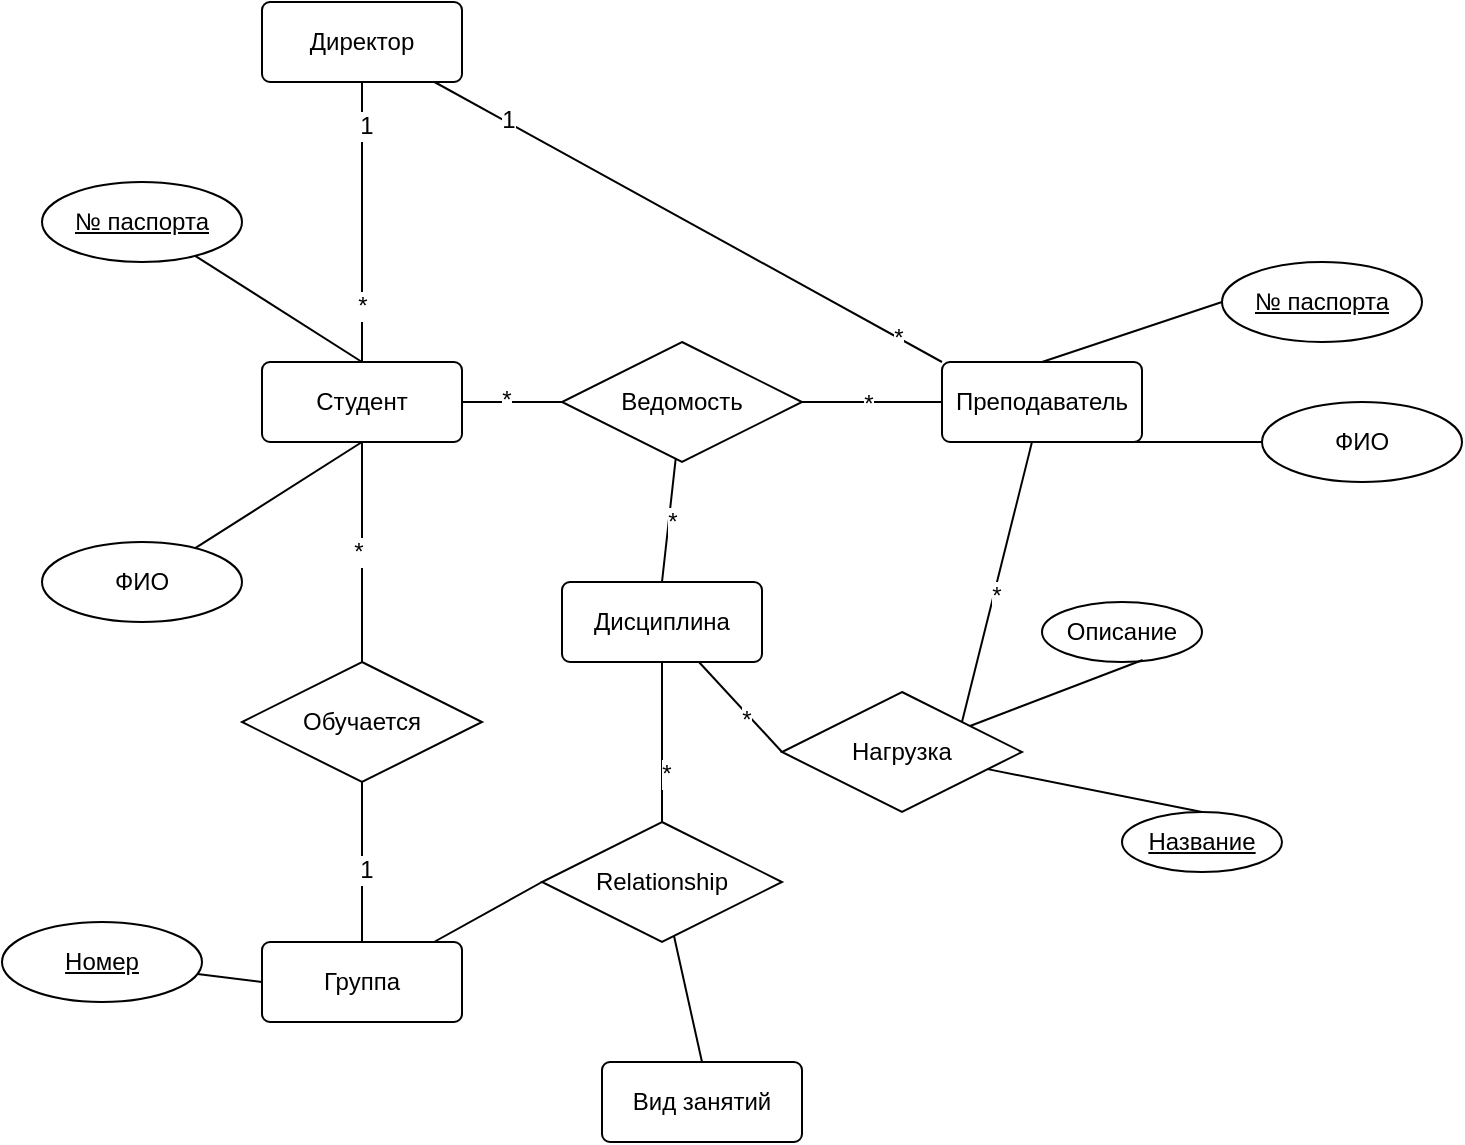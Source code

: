 <mxfile version="24.7.10">
  <diagram id="C5RBs43oDa-KdzZeNtuy" name="Page-1">
    <mxGraphModel dx="1434" dy="832" grid="1" gridSize="10" guides="1" tooltips="1" connect="1" arrows="1" fold="1" page="1" pageScale="1" pageWidth="827" pageHeight="1169" math="0" shadow="0">
      <root>
        <mxCell id="WIyWlLk6GJQsqaUBKTNV-0" />
        <mxCell id="WIyWlLk6GJQsqaUBKTNV-1" parent="WIyWlLk6GJQsqaUBKTNV-0" />
        <mxCell id="JGFkspNeQIwTBh9ZWC1s-14" style="edgeStyle=none;shape=connector;curved=1;rounded=0;orthogonalLoop=1;jettySize=auto;html=1;entryX=0.5;entryY=1;entryDx=0;entryDy=0;strokeColor=default;align=center;verticalAlign=middle;fontFamily=Helvetica;fontSize=12;fontColor=default;labelBackgroundColor=default;startSize=8;endArrow=none;endFill=0;endSize=8;" edge="1" parent="WIyWlLk6GJQsqaUBKTNV-1" source="JGFkspNeQIwTBh9ZWC1s-7" target="JGFkspNeQIwTBh9ZWC1s-10">
          <mxGeometry relative="1" as="geometry" />
        </mxCell>
        <mxCell id="JGFkspNeQIwTBh9ZWC1s-7" value="ФИО" style="ellipse;whiteSpace=wrap;html=1;align=center;fontFamily=Helvetica;fontSize=12;fontColor=default;labelBackgroundColor=default;" vertex="1" parent="WIyWlLk6GJQsqaUBKTNV-1">
          <mxGeometry x="20" y="330" width="100" height="40" as="geometry" />
        </mxCell>
        <mxCell id="JGFkspNeQIwTBh9ZWC1s-8" value="№ паспорта" style="ellipse;whiteSpace=wrap;html=1;align=center;fontStyle=4;fontFamily=Helvetica;fontSize=12;fontColor=default;labelBackgroundColor=default;" vertex="1" parent="WIyWlLk6GJQsqaUBKTNV-1">
          <mxGeometry x="20" y="150" width="100" height="40" as="geometry" />
        </mxCell>
        <mxCell id="JGFkspNeQIwTBh9ZWC1s-33" style="edgeStyle=none;shape=connector;curved=1;rounded=0;orthogonalLoop=1;jettySize=auto;html=1;entryX=0;entryY=0.5;entryDx=0;entryDy=0;strokeColor=default;align=center;verticalAlign=middle;fontFamily=Helvetica;fontSize=12;fontColor=default;labelBackgroundColor=default;startSize=8;endArrow=none;endFill=0;endSize=8;" edge="1" parent="WIyWlLk6GJQsqaUBKTNV-1" source="JGFkspNeQIwTBh9ZWC1s-9" target="JGFkspNeQIwTBh9ZWC1s-11">
          <mxGeometry relative="1" as="geometry" />
        </mxCell>
        <mxCell id="JGFkspNeQIwTBh9ZWC1s-34" value="*" style="edgeLabel;html=1;align=center;verticalAlign=middle;resizable=0;points=[];fontSize=12;fontFamily=Helvetica;fontColor=default;labelBackgroundColor=default;" vertex="1" connectable="0" parent="JGFkspNeQIwTBh9ZWC1s-33">
          <mxGeometry x="-0.078" y="-1" relative="1" as="geometry">
            <mxPoint as="offset" />
          </mxGeometry>
        </mxCell>
        <mxCell id="JGFkspNeQIwTBh9ZWC1s-43" style="edgeStyle=none;shape=connector;curved=1;rounded=0;orthogonalLoop=1;jettySize=auto;html=1;entryX=0.5;entryY=0;entryDx=0;entryDy=0;strokeColor=default;align=center;verticalAlign=middle;fontFamily=Helvetica;fontSize=12;fontColor=default;labelBackgroundColor=default;startSize=8;endArrow=none;endFill=0;endSize=8;" edge="1" parent="WIyWlLk6GJQsqaUBKTNV-1" source="JGFkspNeQIwTBh9ZWC1s-9" target="JGFkspNeQIwTBh9ZWC1s-36">
          <mxGeometry relative="1" as="geometry" />
        </mxCell>
        <mxCell id="JGFkspNeQIwTBh9ZWC1s-49" value="*" style="edgeLabel;html=1;align=center;verticalAlign=middle;resizable=0;points=[];fontSize=12;fontFamily=Helvetica;fontColor=default;labelBackgroundColor=default;" vertex="1" connectable="0" parent="JGFkspNeQIwTBh9ZWC1s-43">
          <mxGeometry x="0.014" y="1" relative="1" as="geometry">
            <mxPoint as="offset" />
          </mxGeometry>
        </mxCell>
        <mxCell id="JGFkspNeQIwTBh9ZWC1s-9" value="Ведомость" style="shape=rhombus;perimeter=rhombusPerimeter;whiteSpace=wrap;html=1;align=center;fontFamily=Helvetica;fontSize=12;fontColor=default;labelBackgroundColor=default;" vertex="1" parent="WIyWlLk6GJQsqaUBKTNV-1">
          <mxGeometry x="280" y="230" width="120" height="60" as="geometry" />
        </mxCell>
        <mxCell id="JGFkspNeQIwTBh9ZWC1s-20" style="edgeStyle=none;shape=connector;curved=1;rounded=0;orthogonalLoop=1;jettySize=auto;html=1;entryX=0.5;entryY=0;entryDx=0;entryDy=0;strokeColor=default;align=center;verticalAlign=middle;fontFamily=Helvetica;fontSize=12;fontColor=default;labelBackgroundColor=default;startSize=8;endArrow=none;endFill=0;endSize=8;" edge="1" parent="WIyWlLk6GJQsqaUBKTNV-1" source="JGFkspNeQIwTBh9ZWC1s-10" target="JGFkspNeQIwTBh9ZWC1s-19">
          <mxGeometry relative="1" as="geometry" />
        </mxCell>
        <mxCell id="JGFkspNeQIwTBh9ZWC1s-29" value="&lt;div&gt;*&lt;/div&gt;" style="edgeLabel;html=1;align=center;verticalAlign=middle;resizable=0;points=[];fontSize=12;fontFamily=Helvetica;fontColor=default;labelBackgroundColor=default;" vertex="1" connectable="0" parent="JGFkspNeQIwTBh9ZWC1s-20">
          <mxGeometry x="-0.006" y="-2" relative="1" as="geometry">
            <mxPoint as="offset" />
          </mxGeometry>
        </mxCell>
        <mxCell id="JGFkspNeQIwTBh9ZWC1s-30" style="edgeStyle=none;shape=connector;curved=1;rounded=0;orthogonalLoop=1;jettySize=auto;html=1;entryX=0;entryY=0.5;entryDx=0;entryDy=0;strokeColor=default;align=center;verticalAlign=middle;fontFamily=Helvetica;fontSize=12;fontColor=default;labelBackgroundColor=default;startSize=8;endArrow=none;endFill=0;endSize=8;" edge="1" parent="WIyWlLk6GJQsqaUBKTNV-1" source="JGFkspNeQIwTBh9ZWC1s-10" target="JGFkspNeQIwTBh9ZWC1s-9">
          <mxGeometry relative="1" as="geometry" />
        </mxCell>
        <mxCell id="JGFkspNeQIwTBh9ZWC1s-31" value="*" style="edgeLabel;html=1;align=center;verticalAlign=middle;resizable=0;points=[];fontSize=12;fontFamily=Helvetica;fontColor=default;labelBackgroundColor=default;" vertex="1" connectable="0" parent="JGFkspNeQIwTBh9ZWC1s-30">
          <mxGeometry x="-0.122" y="1" relative="1" as="geometry">
            <mxPoint as="offset" />
          </mxGeometry>
        </mxCell>
        <mxCell id="JGFkspNeQIwTBh9ZWC1s-10" value="Студент" style="rounded=1;arcSize=10;whiteSpace=wrap;html=1;align=center;fontFamily=Helvetica;fontSize=12;fontColor=default;labelBackgroundColor=default;" vertex="1" parent="WIyWlLk6GJQsqaUBKTNV-1">
          <mxGeometry x="130" y="240" width="100" height="40" as="geometry" />
        </mxCell>
        <mxCell id="JGFkspNeQIwTBh9ZWC1s-45" style="edgeStyle=none;shape=connector;curved=1;rounded=0;orthogonalLoop=1;jettySize=auto;html=1;entryX=1;entryY=0;entryDx=0;entryDy=0;strokeColor=default;align=center;verticalAlign=middle;fontFamily=Helvetica;fontSize=12;fontColor=default;labelBackgroundColor=default;startSize=8;endArrow=none;endFill=0;endSize=8;" edge="1" parent="WIyWlLk6GJQsqaUBKTNV-1" source="JGFkspNeQIwTBh9ZWC1s-11" target="JGFkspNeQIwTBh9ZWC1s-44">
          <mxGeometry relative="1" as="geometry" />
        </mxCell>
        <mxCell id="JGFkspNeQIwTBh9ZWC1s-47" value="*" style="edgeLabel;html=1;align=center;verticalAlign=middle;resizable=0;points=[];fontSize=12;fontFamily=Helvetica;fontColor=default;labelBackgroundColor=default;" vertex="1" connectable="0" parent="JGFkspNeQIwTBh9ZWC1s-45">
          <mxGeometry x="0.095" y="1" relative="1" as="geometry">
            <mxPoint as="offset" />
          </mxGeometry>
        </mxCell>
        <mxCell id="JGFkspNeQIwTBh9ZWC1s-11" value="Преподаватель" style="rounded=1;arcSize=10;whiteSpace=wrap;html=1;align=center;fontFamily=Helvetica;fontSize=12;fontColor=default;labelBackgroundColor=default;" vertex="1" parent="WIyWlLk6GJQsqaUBKTNV-1">
          <mxGeometry x="470" y="240" width="100" height="40" as="geometry" />
        </mxCell>
        <mxCell id="JGFkspNeQIwTBh9ZWC1s-15" style="edgeStyle=none;shape=connector;curved=1;rounded=0;orthogonalLoop=1;jettySize=auto;html=1;entryX=0.5;entryY=0;entryDx=0;entryDy=0;strokeColor=default;align=center;verticalAlign=middle;fontFamily=Helvetica;fontSize=12;fontColor=default;labelBackgroundColor=default;startSize=8;endArrow=none;endFill=0;endSize=8;" edge="1" parent="WIyWlLk6GJQsqaUBKTNV-1" source="JGFkspNeQIwTBh9ZWC1s-8" target="JGFkspNeQIwTBh9ZWC1s-10">
          <mxGeometry relative="1" as="geometry" />
        </mxCell>
        <mxCell id="JGFkspNeQIwTBh9ZWC1s-22" style="edgeStyle=none;shape=connector;curved=1;rounded=0;orthogonalLoop=1;jettySize=auto;html=1;entryX=0.5;entryY=0;entryDx=0;entryDy=0;strokeColor=default;align=center;verticalAlign=middle;fontFamily=Helvetica;fontSize=12;fontColor=default;labelBackgroundColor=default;startSize=8;endArrow=none;endFill=0;endSize=8;" edge="1" parent="WIyWlLk6GJQsqaUBKTNV-1" source="JGFkspNeQIwTBh9ZWC1s-19" target="JGFkspNeQIwTBh9ZWC1s-21">
          <mxGeometry relative="1" as="geometry" />
        </mxCell>
        <mxCell id="JGFkspNeQIwTBh9ZWC1s-35" value="1" style="edgeLabel;html=1;align=center;verticalAlign=middle;resizable=0;points=[];fontSize=12;fontFamily=Helvetica;fontColor=default;labelBackgroundColor=default;" vertex="1" connectable="0" parent="JGFkspNeQIwTBh9ZWC1s-22">
          <mxGeometry x="0.117" y="2" relative="1" as="geometry">
            <mxPoint y="-1" as="offset" />
          </mxGeometry>
        </mxCell>
        <mxCell id="JGFkspNeQIwTBh9ZWC1s-19" value="Обучается" style="shape=rhombus;perimeter=rhombusPerimeter;whiteSpace=wrap;html=1;align=center;fontFamily=Helvetica;fontSize=12;fontColor=default;labelBackgroundColor=default;" vertex="1" parent="WIyWlLk6GJQsqaUBKTNV-1">
          <mxGeometry x="120" y="390" width="120" height="60" as="geometry" />
        </mxCell>
        <mxCell id="JGFkspNeQIwTBh9ZWC1s-69" style="edgeStyle=none;shape=connector;curved=1;rounded=0;orthogonalLoop=1;jettySize=auto;html=1;entryX=0;entryY=0.5;entryDx=0;entryDy=0;strokeColor=default;align=center;verticalAlign=middle;fontFamily=Helvetica;fontSize=12;fontColor=default;labelBackgroundColor=default;startSize=8;endArrow=none;endFill=0;endSize=8;" edge="1" parent="WIyWlLk6GJQsqaUBKTNV-1" source="JGFkspNeQIwTBh9ZWC1s-21" target="JGFkspNeQIwTBh9ZWC1s-50">
          <mxGeometry relative="1" as="geometry" />
        </mxCell>
        <mxCell id="JGFkspNeQIwTBh9ZWC1s-21" value="Группа" style="rounded=1;arcSize=10;whiteSpace=wrap;html=1;align=center;fontFamily=Helvetica;fontSize=12;fontColor=default;labelBackgroundColor=default;" vertex="1" parent="WIyWlLk6GJQsqaUBKTNV-1">
          <mxGeometry x="130" y="530" width="100" height="40" as="geometry" />
        </mxCell>
        <mxCell id="JGFkspNeQIwTBh9ZWC1s-25" style="edgeStyle=none;shape=connector;curved=1;rounded=0;orthogonalLoop=1;jettySize=auto;html=1;entryX=0.5;entryY=0;entryDx=0;entryDy=0;strokeColor=default;align=center;verticalAlign=middle;fontFamily=Helvetica;fontSize=12;fontColor=default;labelBackgroundColor=default;startSize=8;endArrow=none;endFill=0;endSize=8;exitX=0;exitY=0.5;exitDx=0;exitDy=0;" edge="1" parent="WIyWlLk6GJQsqaUBKTNV-1" source="JGFkspNeQIwTBh9ZWC1s-62" target="JGFkspNeQIwTBh9ZWC1s-11">
          <mxGeometry relative="1" as="geometry">
            <mxPoint x="619.313" y="211.625" as="sourcePoint" />
          </mxGeometry>
        </mxCell>
        <mxCell id="JGFkspNeQIwTBh9ZWC1s-26" style="edgeStyle=none;shape=connector;curved=1;rounded=0;orthogonalLoop=1;jettySize=auto;html=1;entryX=0.5;entryY=1;entryDx=0;entryDy=0;strokeColor=default;align=center;verticalAlign=middle;fontFamily=Helvetica;fontSize=12;fontColor=default;labelBackgroundColor=default;startSize=8;endArrow=none;endFill=0;endSize=8;" edge="1" parent="WIyWlLk6GJQsqaUBKTNV-1" source="JGFkspNeQIwTBh9ZWC1s-24" target="JGFkspNeQIwTBh9ZWC1s-11">
          <mxGeometry relative="1" as="geometry" />
        </mxCell>
        <mxCell id="JGFkspNeQIwTBh9ZWC1s-24" value="ФИО" style="ellipse;whiteSpace=wrap;html=1;align=center;fontFamily=Helvetica;fontSize=12;fontColor=default;labelBackgroundColor=default;" vertex="1" parent="WIyWlLk6GJQsqaUBKTNV-1">
          <mxGeometry x="630" y="260" width="100" height="40" as="geometry" />
        </mxCell>
        <mxCell id="JGFkspNeQIwTBh9ZWC1s-46" style="edgeStyle=none;shape=connector;curved=1;rounded=0;orthogonalLoop=1;jettySize=auto;html=1;entryX=0;entryY=0.5;entryDx=0;entryDy=0;strokeColor=default;align=center;verticalAlign=middle;fontFamily=Helvetica;fontSize=12;fontColor=default;labelBackgroundColor=default;startSize=8;endArrow=none;endFill=0;endSize=8;" edge="1" parent="WIyWlLk6GJQsqaUBKTNV-1" source="JGFkspNeQIwTBh9ZWC1s-36" target="JGFkspNeQIwTBh9ZWC1s-44">
          <mxGeometry relative="1" as="geometry" />
        </mxCell>
        <mxCell id="JGFkspNeQIwTBh9ZWC1s-48" value="*" style="edgeLabel;html=1;align=center;verticalAlign=middle;resizable=0;points=[];fontSize=12;fontFamily=Helvetica;fontColor=default;labelBackgroundColor=default;" vertex="1" connectable="0" parent="JGFkspNeQIwTBh9ZWC1s-46">
          <mxGeometry x="0.203" y="-2" relative="1" as="geometry">
            <mxPoint as="offset" />
          </mxGeometry>
        </mxCell>
        <mxCell id="JGFkspNeQIwTBh9ZWC1s-51" style="edgeStyle=none;shape=connector;curved=1;rounded=0;orthogonalLoop=1;jettySize=auto;html=1;entryX=0.5;entryY=0;entryDx=0;entryDy=0;strokeColor=default;align=center;verticalAlign=middle;fontFamily=Helvetica;fontSize=12;fontColor=default;labelBackgroundColor=default;startSize=8;endArrow=none;endFill=0;endSize=8;" edge="1" parent="WIyWlLk6GJQsqaUBKTNV-1" source="JGFkspNeQIwTBh9ZWC1s-36" target="JGFkspNeQIwTBh9ZWC1s-50">
          <mxGeometry relative="1" as="geometry" />
        </mxCell>
        <mxCell id="JGFkspNeQIwTBh9ZWC1s-52" value="*" style="edgeLabel;html=1;align=center;verticalAlign=middle;resizable=0;points=[];fontSize=12;fontFamily=Helvetica;fontColor=default;labelBackgroundColor=default;" vertex="1" connectable="0" parent="JGFkspNeQIwTBh9ZWC1s-51">
          <mxGeometry x="0.417" y="2" relative="1" as="geometry">
            <mxPoint y="-1" as="offset" />
          </mxGeometry>
        </mxCell>
        <mxCell id="JGFkspNeQIwTBh9ZWC1s-36" value="Дисциплина" style="rounded=1;arcSize=10;whiteSpace=wrap;html=1;align=center;fontFamily=Helvetica;fontSize=12;fontColor=default;labelBackgroundColor=default;" vertex="1" parent="WIyWlLk6GJQsqaUBKTNV-1">
          <mxGeometry x="280" y="350" width="100" height="40" as="geometry" />
        </mxCell>
        <mxCell id="JGFkspNeQIwTBh9ZWC1s-40" style="edgeStyle=none;shape=connector;curved=1;rounded=0;orthogonalLoop=1;jettySize=auto;html=1;entryX=0.5;entryY=0;entryDx=0;entryDy=0;strokeColor=default;align=center;verticalAlign=middle;fontFamily=Helvetica;fontSize=12;fontColor=default;labelBackgroundColor=default;startSize=8;endArrow=none;endFill=0;endSize=8;" edge="1" parent="WIyWlLk6GJQsqaUBKTNV-1" source="JGFkspNeQIwTBh9ZWC1s-39" target="JGFkspNeQIwTBh9ZWC1s-10">
          <mxGeometry relative="1" as="geometry" />
        </mxCell>
        <mxCell id="JGFkspNeQIwTBh9ZWC1s-41" value="1" style="edgeLabel;html=1;align=center;verticalAlign=middle;resizable=0;points=[];fontSize=12;fontFamily=Helvetica;fontColor=default;labelBackgroundColor=default;" vertex="1" connectable="0" parent="JGFkspNeQIwTBh9ZWC1s-40">
          <mxGeometry x="-0.695" y="2" relative="1" as="geometry">
            <mxPoint as="offset" />
          </mxGeometry>
        </mxCell>
        <mxCell id="JGFkspNeQIwTBh9ZWC1s-42" value="*" style="edgeLabel;html=1;align=center;verticalAlign=middle;resizable=0;points=[];fontSize=12;fontFamily=Helvetica;fontColor=default;labelBackgroundColor=default;" vertex="1" connectable="0" parent="JGFkspNeQIwTBh9ZWC1s-40">
          <mxGeometry x="0.6" relative="1" as="geometry">
            <mxPoint as="offset" />
          </mxGeometry>
        </mxCell>
        <mxCell id="JGFkspNeQIwTBh9ZWC1s-54" style="edgeStyle=none;shape=connector;curved=1;rounded=0;orthogonalLoop=1;jettySize=auto;html=1;entryX=0;entryY=0;entryDx=0;entryDy=0;strokeColor=default;align=center;verticalAlign=middle;fontFamily=Helvetica;fontSize=12;fontColor=default;labelBackgroundColor=default;startSize=8;endArrow=none;endFill=0;endSize=8;" edge="1" parent="WIyWlLk6GJQsqaUBKTNV-1" source="JGFkspNeQIwTBh9ZWC1s-39" target="JGFkspNeQIwTBh9ZWC1s-11">
          <mxGeometry relative="1" as="geometry" />
        </mxCell>
        <mxCell id="JGFkspNeQIwTBh9ZWC1s-55" value="*" style="edgeLabel;html=1;align=center;verticalAlign=middle;resizable=0;points=[];fontSize=12;fontFamily=Helvetica;fontColor=default;labelBackgroundColor=default;" vertex="1" connectable="0" parent="JGFkspNeQIwTBh9ZWC1s-54">
          <mxGeometry x="0.817" y="1" relative="1" as="geometry">
            <mxPoint y="1" as="offset" />
          </mxGeometry>
        </mxCell>
        <mxCell id="JGFkspNeQIwTBh9ZWC1s-56" value="1" style="edgeLabel;html=1;align=center;verticalAlign=middle;resizable=0;points=[];fontSize=12;fontFamily=Helvetica;fontColor=default;labelBackgroundColor=default;" vertex="1" connectable="0" parent="JGFkspNeQIwTBh9ZWC1s-54">
          <mxGeometry x="-0.72" y="1" relative="1" as="geometry">
            <mxPoint x="1" as="offset" />
          </mxGeometry>
        </mxCell>
        <mxCell id="JGFkspNeQIwTBh9ZWC1s-39" value="Директор" style="rounded=1;arcSize=10;whiteSpace=wrap;html=1;align=center;fontFamily=Helvetica;fontSize=12;fontColor=default;labelBackgroundColor=default;" vertex="1" parent="WIyWlLk6GJQsqaUBKTNV-1">
          <mxGeometry x="130" y="60" width="100" height="40" as="geometry" />
        </mxCell>
        <mxCell id="JGFkspNeQIwTBh9ZWC1s-60" style="edgeStyle=none;shape=connector;curved=1;rounded=0;orthogonalLoop=1;jettySize=auto;html=1;entryX=0.5;entryY=0;entryDx=0;entryDy=0;strokeColor=default;align=center;verticalAlign=middle;fontFamily=Helvetica;fontSize=12;fontColor=default;labelBackgroundColor=default;startSize=8;endArrow=none;endFill=0;endSize=8;" edge="1" parent="WIyWlLk6GJQsqaUBKTNV-1" source="JGFkspNeQIwTBh9ZWC1s-44" target="JGFkspNeQIwTBh9ZWC1s-59">
          <mxGeometry relative="1" as="geometry" />
        </mxCell>
        <mxCell id="JGFkspNeQIwTBh9ZWC1s-44" value="Нагрузка" style="shape=rhombus;perimeter=rhombusPerimeter;whiteSpace=wrap;html=1;align=center;fontFamily=Helvetica;fontSize=12;fontColor=default;labelBackgroundColor=default;" vertex="1" parent="WIyWlLk6GJQsqaUBKTNV-1">
          <mxGeometry x="390" y="405" width="120" height="60" as="geometry" />
        </mxCell>
        <mxCell id="JGFkspNeQIwTBh9ZWC1s-68" style="edgeStyle=none;shape=connector;curved=1;rounded=0;orthogonalLoop=1;jettySize=auto;html=1;entryX=0.5;entryY=0;entryDx=0;entryDy=0;strokeColor=default;align=center;verticalAlign=middle;fontFamily=Helvetica;fontSize=12;fontColor=default;labelBackgroundColor=default;startSize=8;endArrow=none;endFill=0;endSize=8;" edge="1" parent="WIyWlLk6GJQsqaUBKTNV-1" source="JGFkspNeQIwTBh9ZWC1s-50" target="JGFkspNeQIwTBh9ZWC1s-63">
          <mxGeometry relative="1" as="geometry" />
        </mxCell>
        <mxCell id="JGFkspNeQIwTBh9ZWC1s-50" value="Relationship" style="shape=rhombus;perimeter=rhombusPerimeter;whiteSpace=wrap;html=1;align=center;fontFamily=Helvetica;fontSize=12;fontColor=default;labelBackgroundColor=default;" vertex="1" parent="WIyWlLk6GJQsqaUBKTNV-1">
          <mxGeometry x="270" y="470" width="120" height="60" as="geometry" />
        </mxCell>
        <mxCell id="JGFkspNeQIwTBh9ZWC1s-53" value="Описание" style="ellipse;whiteSpace=wrap;html=1;align=center;fontFamily=Helvetica;fontSize=12;fontColor=default;labelBackgroundColor=default;" vertex="1" parent="WIyWlLk6GJQsqaUBKTNV-1">
          <mxGeometry x="520" y="360" width="80" height="30" as="geometry" />
        </mxCell>
        <mxCell id="JGFkspNeQIwTBh9ZWC1s-57" style="edgeStyle=none;shape=connector;curved=1;rounded=0;orthogonalLoop=1;jettySize=auto;html=1;entryX=0.629;entryY=0.967;entryDx=0;entryDy=0;entryPerimeter=0;strokeColor=default;align=center;verticalAlign=middle;fontFamily=Helvetica;fontSize=12;fontColor=default;labelBackgroundColor=default;startSize=8;endArrow=none;endFill=0;endSize=8;" edge="1" parent="WIyWlLk6GJQsqaUBKTNV-1" source="JGFkspNeQIwTBh9ZWC1s-44" target="JGFkspNeQIwTBh9ZWC1s-53">
          <mxGeometry relative="1" as="geometry" />
        </mxCell>
        <mxCell id="JGFkspNeQIwTBh9ZWC1s-59" value="Название" style="ellipse;whiteSpace=wrap;html=1;align=center;fontStyle=4;fontFamily=Helvetica;fontSize=12;fontColor=default;labelBackgroundColor=default;" vertex="1" parent="WIyWlLk6GJQsqaUBKTNV-1">
          <mxGeometry x="560" y="465" width="80" height="30" as="geometry" />
        </mxCell>
        <mxCell id="JGFkspNeQIwTBh9ZWC1s-62" value="№ паспорта" style="ellipse;whiteSpace=wrap;html=1;align=center;fontStyle=4;fontFamily=Helvetica;fontSize=12;fontColor=default;labelBackgroundColor=default;" vertex="1" parent="WIyWlLk6GJQsqaUBKTNV-1">
          <mxGeometry x="610" y="190" width="100" height="40" as="geometry" />
        </mxCell>
        <mxCell id="JGFkspNeQIwTBh9ZWC1s-63" value="Вид занятий" style="rounded=1;arcSize=10;whiteSpace=wrap;html=1;align=center;fontFamily=Helvetica;fontSize=12;fontColor=default;labelBackgroundColor=default;" vertex="1" parent="WIyWlLk6GJQsqaUBKTNV-1">
          <mxGeometry x="300" y="590" width="100" height="40" as="geometry" />
        </mxCell>
        <mxCell id="JGFkspNeQIwTBh9ZWC1s-67" style="edgeStyle=none;shape=connector;curved=1;rounded=0;orthogonalLoop=1;jettySize=auto;html=1;entryX=0;entryY=0.5;entryDx=0;entryDy=0;strokeColor=default;align=center;verticalAlign=middle;fontFamily=Helvetica;fontSize=12;fontColor=default;labelBackgroundColor=default;startSize=8;endArrow=none;endFill=0;endSize=8;" edge="1" parent="WIyWlLk6GJQsqaUBKTNV-1" source="JGFkspNeQIwTBh9ZWC1s-66" target="JGFkspNeQIwTBh9ZWC1s-21">
          <mxGeometry relative="1" as="geometry" />
        </mxCell>
        <mxCell id="JGFkspNeQIwTBh9ZWC1s-66" value="Номер" style="ellipse;whiteSpace=wrap;html=1;align=center;fontStyle=4;fontFamily=Helvetica;fontSize=12;fontColor=default;labelBackgroundColor=default;" vertex="1" parent="WIyWlLk6GJQsqaUBKTNV-1">
          <mxGeometry y="520" width="100" height="40" as="geometry" />
        </mxCell>
      </root>
    </mxGraphModel>
  </diagram>
</mxfile>
